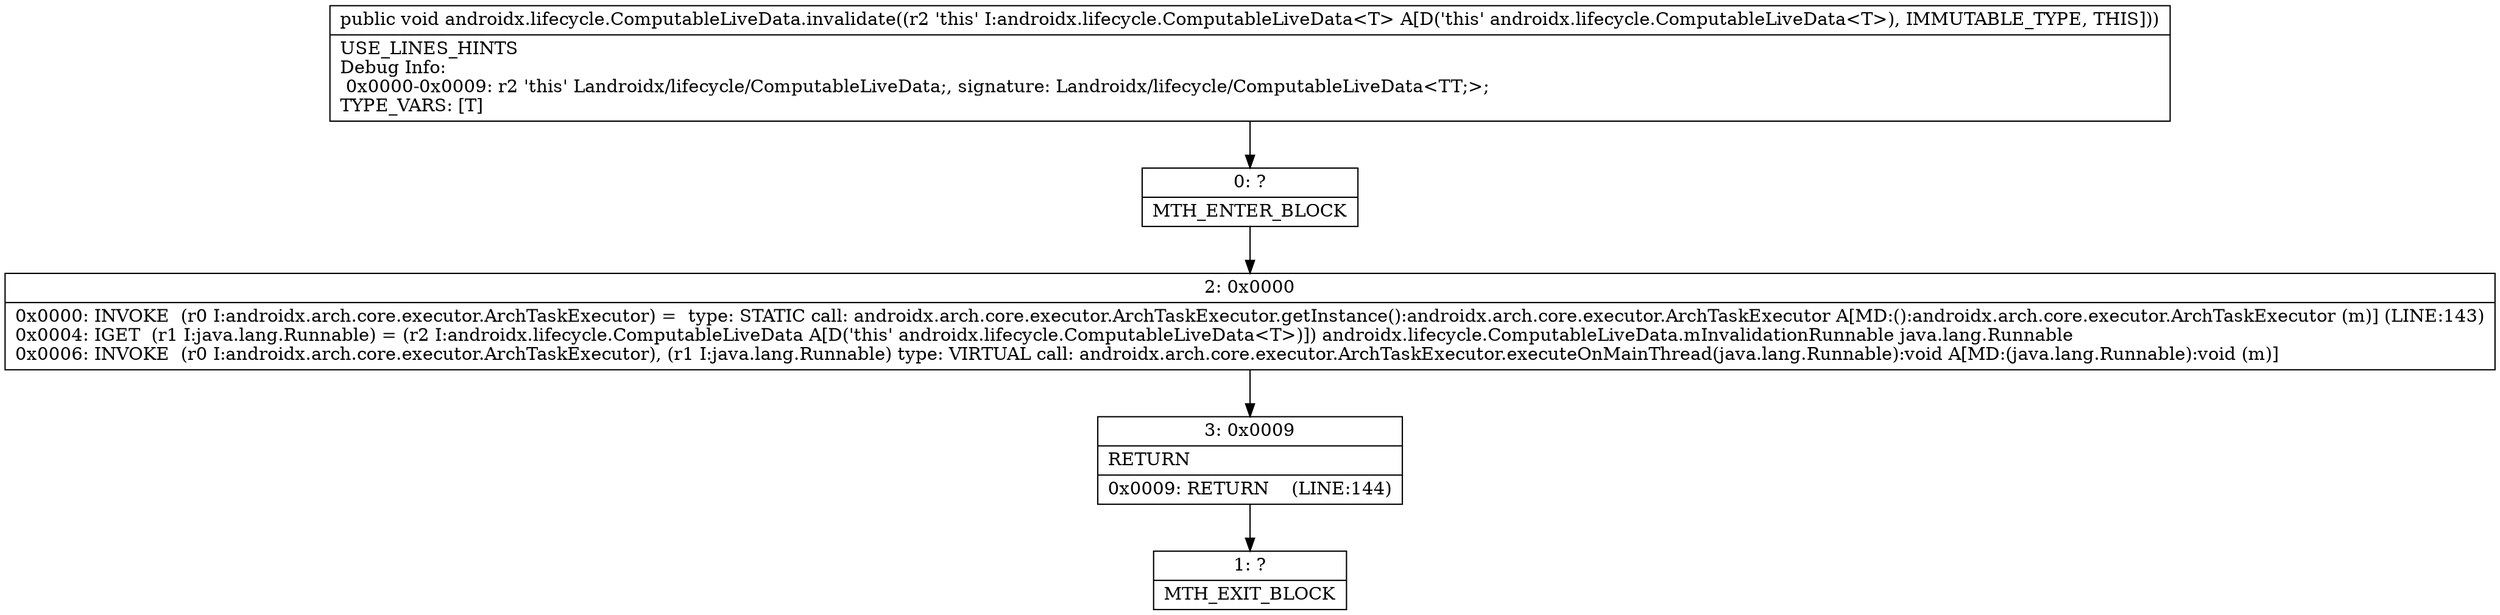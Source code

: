 digraph "CFG forandroidx.lifecycle.ComputableLiveData.invalidate()V" {
Node_0 [shape=record,label="{0\:\ ?|MTH_ENTER_BLOCK\l}"];
Node_2 [shape=record,label="{2\:\ 0x0000|0x0000: INVOKE  (r0 I:androidx.arch.core.executor.ArchTaskExecutor) =  type: STATIC call: androidx.arch.core.executor.ArchTaskExecutor.getInstance():androidx.arch.core.executor.ArchTaskExecutor A[MD:():androidx.arch.core.executor.ArchTaskExecutor (m)] (LINE:143)\l0x0004: IGET  (r1 I:java.lang.Runnable) = (r2 I:androidx.lifecycle.ComputableLiveData A[D('this' androidx.lifecycle.ComputableLiveData\<T\>)]) androidx.lifecycle.ComputableLiveData.mInvalidationRunnable java.lang.Runnable \l0x0006: INVOKE  (r0 I:androidx.arch.core.executor.ArchTaskExecutor), (r1 I:java.lang.Runnable) type: VIRTUAL call: androidx.arch.core.executor.ArchTaskExecutor.executeOnMainThread(java.lang.Runnable):void A[MD:(java.lang.Runnable):void (m)]\l}"];
Node_3 [shape=record,label="{3\:\ 0x0009|RETURN\l|0x0009: RETURN    (LINE:144)\l}"];
Node_1 [shape=record,label="{1\:\ ?|MTH_EXIT_BLOCK\l}"];
MethodNode[shape=record,label="{public void androidx.lifecycle.ComputableLiveData.invalidate((r2 'this' I:androidx.lifecycle.ComputableLiveData\<T\> A[D('this' androidx.lifecycle.ComputableLiveData\<T\>), IMMUTABLE_TYPE, THIS]))  | USE_LINES_HINTS\lDebug Info:\l  0x0000\-0x0009: r2 'this' Landroidx\/lifecycle\/ComputableLiveData;, signature: Landroidx\/lifecycle\/ComputableLiveData\<TT;\>;\lTYPE_VARS: [T]\l}"];
MethodNode -> Node_0;Node_0 -> Node_2;
Node_2 -> Node_3;
Node_3 -> Node_1;
}

